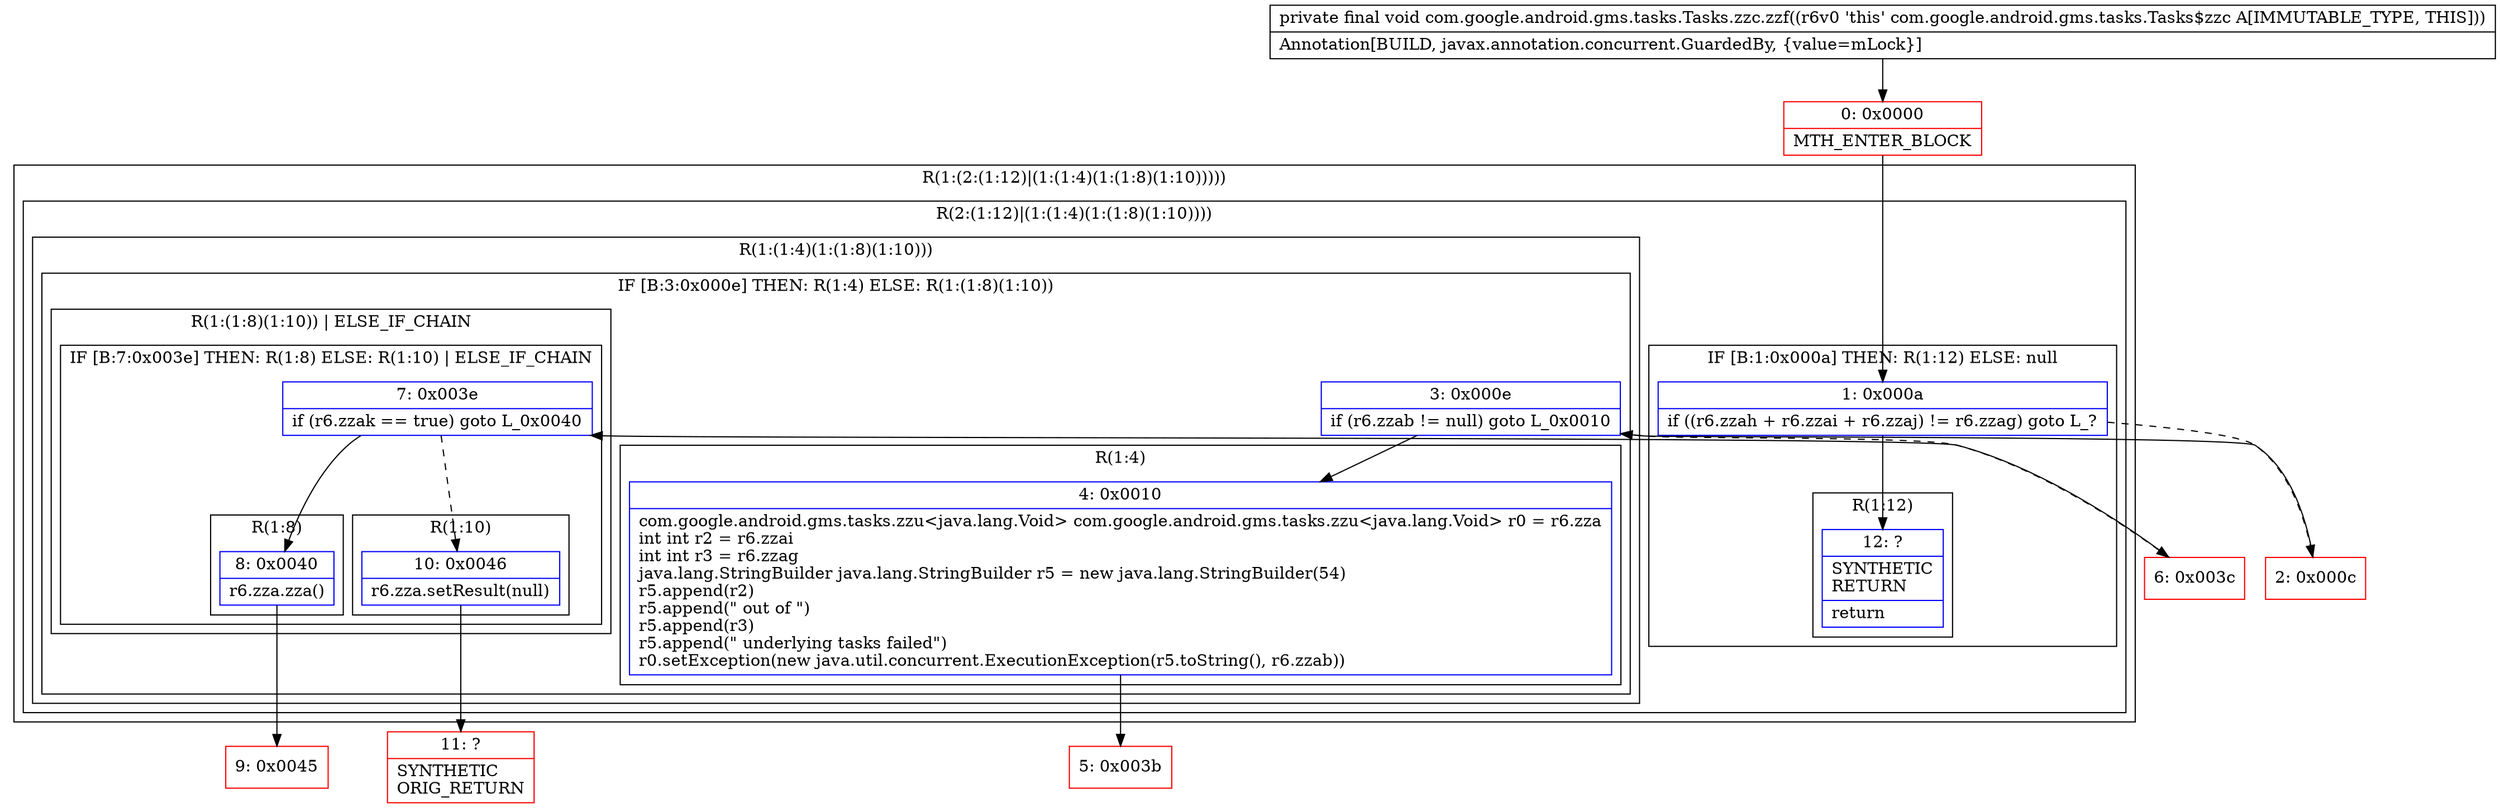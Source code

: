 digraph "CFG forcom.google.android.gms.tasks.Tasks.zzc.zzf()V" {
subgraph cluster_Region_934080457 {
label = "R(1:(2:(1:12)|(1:(1:4)(1:(1:8)(1:10)))))";
node [shape=record,color=blue];
subgraph cluster_Region_1728441729 {
label = "R(2:(1:12)|(1:(1:4)(1:(1:8)(1:10))))";
node [shape=record,color=blue];
subgraph cluster_IfRegion_1881208009 {
label = "IF [B:1:0x000a] THEN: R(1:12) ELSE: null";
node [shape=record,color=blue];
Node_1 [shape=record,label="{1\:\ 0x000a|if ((r6.zzah + r6.zzai + r6.zzaj) != r6.zzag) goto L_?\l}"];
subgraph cluster_Region_1002116155 {
label = "R(1:12)";
node [shape=record,color=blue];
Node_12 [shape=record,label="{12\:\ ?|SYNTHETIC\lRETURN\l|return\l}"];
}
}
subgraph cluster_Region_1798927906 {
label = "R(1:(1:4)(1:(1:8)(1:10)))";
node [shape=record,color=blue];
subgraph cluster_IfRegion_597223201 {
label = "IF [B:3:0x000e] THEN: R(1:4) ELSE: R(1:(1:8)(1:10))";
node [shape=record,color=blue];
Node_3 [shape=record,label="{3\:\ 0x000e|if (r6.zzab != null) goto L_0x0010\l}"];
subgraph cluster_Region_1084179049 {
label = "R(1:4)";
node [shape=record,color=blue];
Node_4 [shape=record,label="{4\:\ 0x0010|com.google.android.gms.tasks.zzu\<java.lang.Void\> com.google.android.gms.tasks.zzu\<java.lang.Void\> r0 = r6.zza\lint int r2 = r6.zzai\lint int r3 = r6.zzag\ljava.lang.StringBuilder java.lang.StringBuilder r5 = new java.lang.StringBuilder(54)\lr5.append(r2)\lr5.append(\" out of \")\lr5.append(r3)\lr5.append(\" underlying tasks failed\")\lr0.setException(new java.util.concurrent.ExecutionException(r5.toString(), r6.zzab))\l}"];
}
subgraph cluster_Region_1416223015 {
label = "R(1:(1:8)(1:10)) | ELSE_IF_CHAIN\l";
node [shape=record,color=blue];
subgraph cluster_IfRegion_923796829 {
label = "IF [B:7:0x003e] THEN: R(1:8) ELSE: R(1:10) | ELSE_IF_CHAIN\l";
node [shape=record,color=blue];
Node_7 [shape=record,label="{7\:\ 0x003e|if (r6.zzak == true) goto L_0x0040\l}"];
subgraph cluster_Region_397995515 {
label = "R(1:8)";
node [shape=record,color=blue];
Node_8 [shape=record,label="{8\:\ 0x0040|r6.zza.zza()\l}"];
}
subgraph cluster_Region_1946001858 {
label = "R(1:10)";
node [shape=record,color=blue];
Node_10 [shape=record,label="{10\:\ 0x0046|r6.zza.setResult(null)\l}"];
}
}
}
}
}
}
}
Node_0 [shape=record,color=red,label="{0\:\ 0x0000|MTH_ENTER_BLOCK\l}"];
Node_2 [shape=record,color=red,label="{2\:\ 0x000c}"];
Node_5 [shape=record,color=red,label="{5\:\ 0x003b}"];
Node_6 [shape=record,color=red,label="{6\:\ 0x003c}"];
Node_9 [shape=record,color=red,label="{9\:\ 0x0045}"];
Node_11 [shape=record,color=red,label="{11\:\ ?|SYNTHETIC\lORIG_RETURN\l}"];
MethodNode[shape=record,label="{private final void com.google.android.gms.tasks.Tasks.zzc.zzf((r6v0 'this' com.google.android.gms.tasks.Tasks$zzc A[IMMUTABLE_TYPE, THIS]))  | Annotation[BUILD, javax.annotation.concurrent.GuardedBy, \{value=mLock\}]\l}"];
MethodNode -> Node_0;
Node_1 -> Node_2[style=dashed];
Node_1 -> Node_12;
Node_3 -> Node_4;
Node_3 -> Node_6[style=dashed];
Node_4 -> Node_5;
Node_7 -> Node_8;
Node_7 -> Node_10[style=dashed];
Node_8 -> Node_9;
Node_10 -> Node_11;
Node_0 -> Node_1;
Node_2 -> Node_3;
Node_6 -> Node_7;
}

